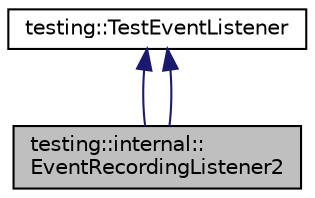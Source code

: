 digraph "testing::internal::EventRecordingListener2"
{
 // LATEX_PDF_SIZE
  edge [fontname="Helvetica",fontsize="10",labelfontname="Helvetica",labelfontsize="10"];
  node [fontname="Helvetica",fontsize="10",shape=record];
  Node1 [label="testing::internal::\lEventRecordingListener2",height=0.2,width=0.4,color="black", fillcolor="grey75", style="filled", fontcolor="black",tooltip=" "];
  Node2 -> Node1 [dir="back",color="midnightblue",fontsize="10",style="solid",fontname="Helvetica"];
  Node2 [label="testing::TestEventListener",height=0.2,width=0.4,color="black", fillcolor="white", style="filled",URL="$classtesting_1_1_test_event_listener.html",tooltip=" "];
  Node2 -> Node1 [dir="back",color="midnightblue",fontsize="10",style="solid",fontname="Helvetica"];
}
